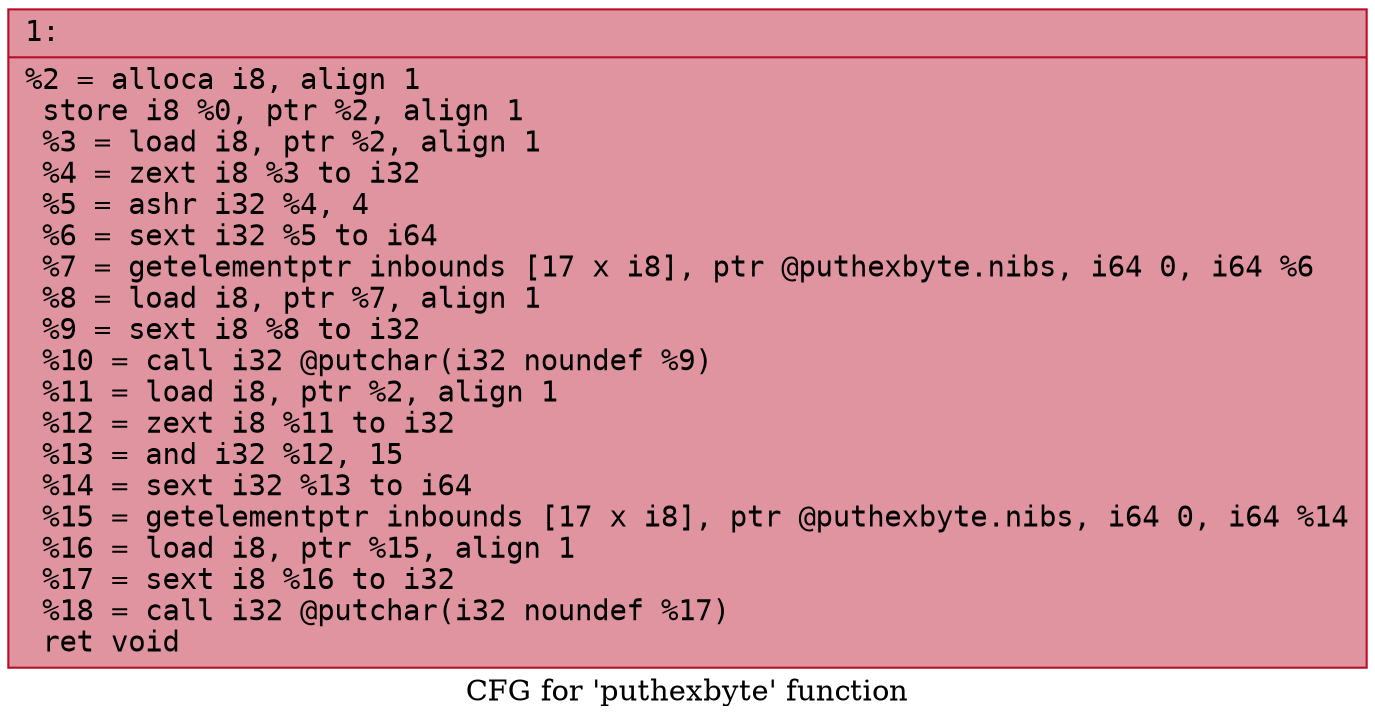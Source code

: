 digraph "CFG for 'puthexbyte' function" {
	label="CFG for 'puthexbyte' function";

	Node0x600000307a20 [shape=record,color="#b70d28ff", style=filled, fillcolor="#b70d2870" fontname="Courier",label="{1:\l|  %2 = alloca i8, align 1\l  store i8 %0, ptr %2, align 1\l  %3 = load i8, ptr %2, align 1\l  %4 = zext i8 %3 to i32\l  %5 = ashr i32 %4, 4\l  %6 = sext i32 %5 to i64\l  %7 = getelementptr inbounds [17 x i8], ptr @puthexbyte.nibs, i64 0, i64 %6\l  %8 = load i8, ptr %7, align 1\l  %9 = sext i8 %8 to i32\l  %10 = call i32 @putchar(i32 noundef %9)\l  %11 = load i8, ptr %2, align 1\l  %12 = zext i8 %11 to i32\l  %13 = and i32 %12, 15\l  %14 = sext i32 %13 to i64\l  %15 = getelementptr inbounds [17 x i8], ptr @puthexbyte.nibs, i64 0, i64 %14\l  %16 = load i8, ptr %15, align 1\l  %17 = sext i8 %16 to i32\l  %18 = call i32 @putchar(i32 noundef %17)\l  ret void\l}"];
}
